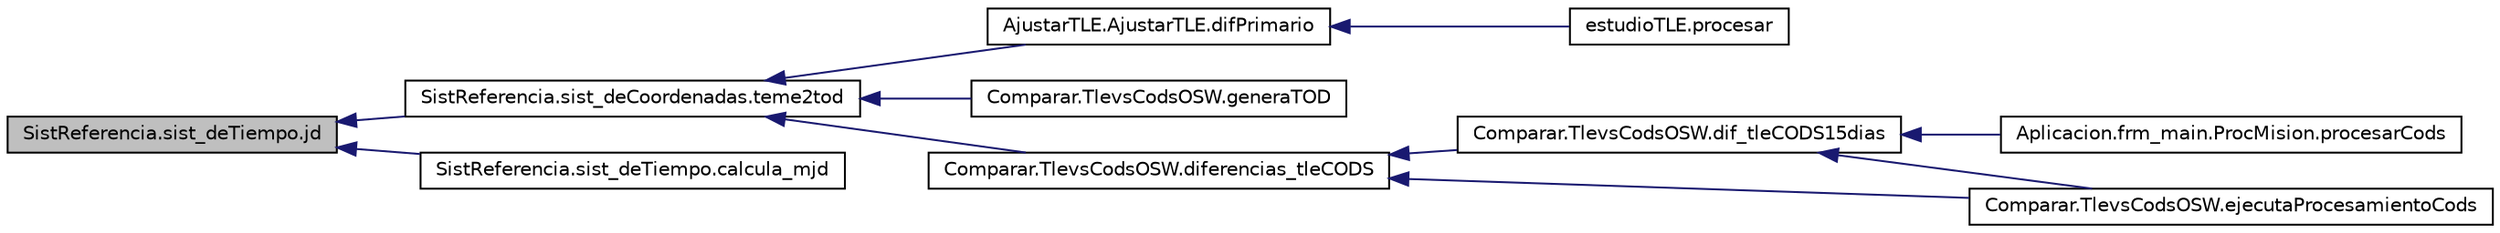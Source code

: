 digraph G
{
  edge [fontname="Helvetica",fontsize="10",labelfontname="Helvetica",labelfontsize="10"];
  node [fontname="Helvetica",fontsize="10",shape=record];
  rankdir="LR";
  Node1 [label="SistReferencia.sist_deTiempo.jd",height=0.2,width=0.4,color="black", fillcolor="grey75", style="filled" fontcolor="black"];
  Node1 -> Node2 [dir="back",color="midnightblue",fontsize="10",style="solid",fontname="Helvetica"];
  Node2 [label="SistReferencia.sist_deCoordenadas.teme2tod",height=0.2,width=0.4,color="black", fillcolor="white", style="filled",URL="$namespace_sist_referencia_1_1sist__de_coordenadas.html#aee17184e86131336dd2574ead19d91cc"];
  Node2 -> Node3 [dir="back",color="midnightblue",fontsize="10",style="solid",fontname="Helvetica"];
  Node3 [label="AjustarTLE.AjustarTLE.difPrimario",height=0.2,width=0.4,color="black", fillcolor="white", style="filled",URL="$namespace_ajustar_t_l_e_1_1_ajustar_t_l_e.html#a55606547afe873c79e7365c980522508"];
  Node3 -> Node4 [dir="back",color="midnightblue",fontsize="10",style="solid",fontname="Helvetica"];
  Node4 [label="estudioTLE.procesar",height=0.2,width=0.4,color="black", fillcolor="white", style="filled",URL="$namespaceestudio_t_l_e.html#a05f5fb07809e9aed4c1d036c20f31d2d"];
  Node2 -> Node5 [dir="back",color="midnightblue",fontsize="10",style="solid",fontname="Helvetica"];
  Node5 [label="Comparar.TlevsCodsOSW.generaTOD",height=0.2,width=0.4,color="black", fillcolor="white", style="filled",URL="$namespace_comparar_1_1_tlevs_cods_o_s_w.html#addec5aabcf3b30ff227ac4f1536fd487"];
  Node2 -> Node6 [dir="back",color="midnightblue",fontsize="10",style="solid",fontname="Helvetica"];
  Node6 [label="Comparar.TlevsCodsOSW.diferencias_tleCODS",height=0.2,width=0.4,color="black", fillcolor="white", style="filled",URL="$namespace_comparar_1_1_tlevs_cods_o_s_w.html#ac1b5420da32e09d495acb8c770def128"];
  Node6 -> Node7 [dir="back",color="midnightblue",fontsize="10",style="solid",fontname="Helvetica"];
  Node7 [label="Comparar.TlevsCodsOSW.dif_tleCODS15dias",height=0.2,width=0.4,color="black", fillcolor="white", style="filled",URL="$namespace_comparar_1_1_tlevs_cods_o_s_w.html#a6a99a99f88bff2b4a515cba6aa466a88"];
  Node7 -> Node8 [dir="back",color="midnightblue",fontsize="10",style="solid",fontname="Helvetica"];
  Node8 [label="Aplicacion.frm_main.ProcMision.procesarCods",height=0.2,width=0.4,color="black", fillcolor="white", style="filled",URL="$class_aplicacion_1_1frm__main_1_1_proc_mision.html#a833aec7ff42fabde02e729e5ab5e5a44"];
  Node7 -> Node9 [dir="back",color="midnightblue",fontsize="10",style="solid",fontname="Helvetica"];
  Node9 [label="Comparar.TlevsCodsOSW.ejecutaProcesamientoCods",height=0.2,width=0.4,color="black", fillcolor="white", style="filled",URL="$namespace_comparar_1_1_tlevs_cods_o_s_w.html#aceeb4d968f06abd2e044e25db4fb0585"];
  Node6 -> Node9 [dir="back",color="midnightblue",fontsize="10",style="solid",fontname="Helvetica"];
  Node1 -> Node10 [dir="back",color="midnightblue",fontsize="10",style="solid",fontname="Helvetica"];
  Node10 [label="SistReferencia.sist_deTiempo.calcula_mjd",height=0.2,width=0.4,color="black", fillcolor="white", style="filled",URL="$namespace_sist_referencia_1_1sist__de_tiempo.html#a9eee590d2ead7f20a9b33ef5b113f19b"];
}
